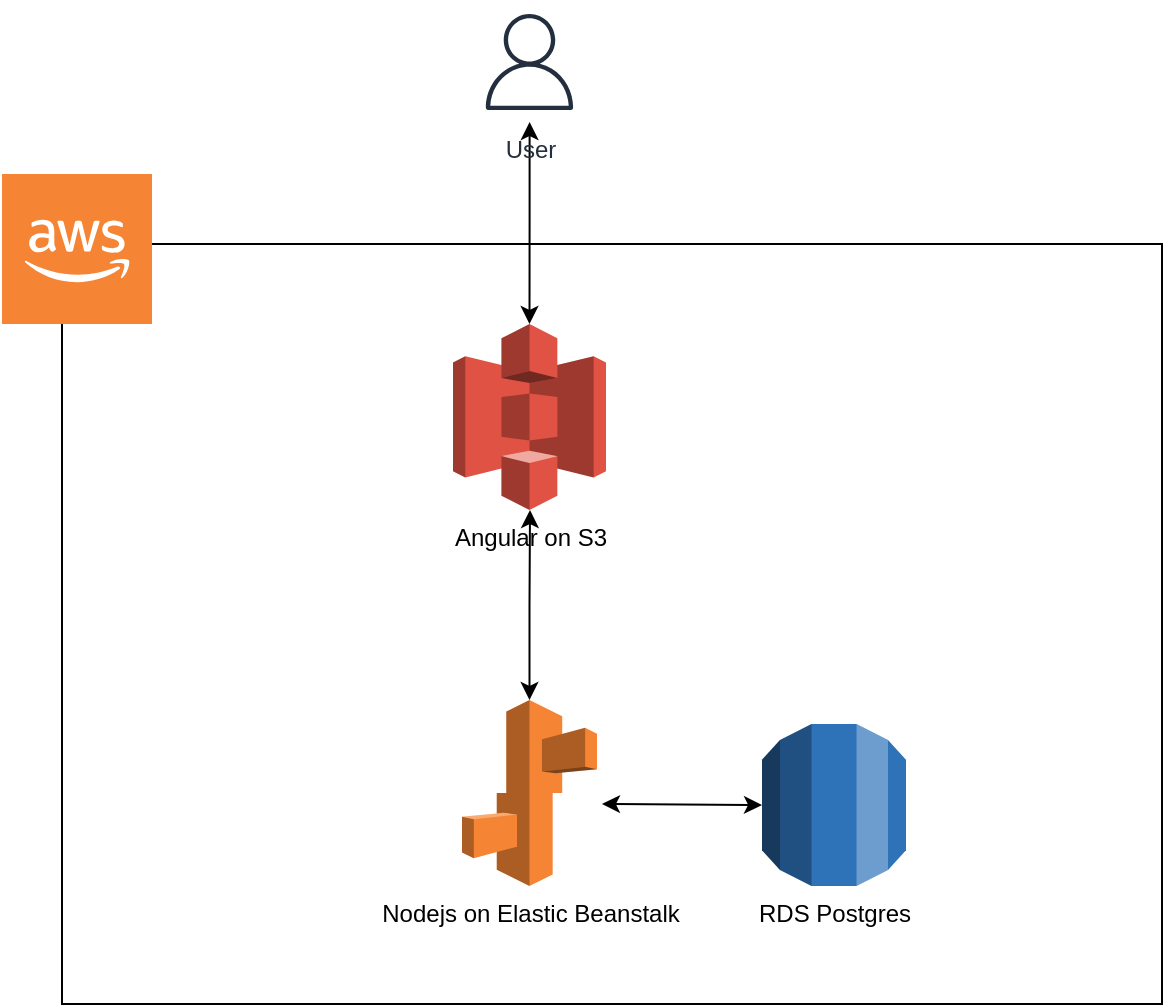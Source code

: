 <mxfile version="22.0.0" type="device">
  <diagram name="Page-1" id="xTxcdvkdqnFiRvybYxhy">
    <mxGraphModel dx="1098" dy="820" grid="1" gridSize="10" guides="1" tooltips="1" connect="1" arrows="1" fold="1" page="1" pageScale="1" pageWidth="850" pageHeight="1100" math="0" shadow="0">
      <root>
        <mxCell id="0" />
        <mxCell id="1" parent="0" />
        <mxCell id="TLWEopVgI82JeDsdz9n4-5" value="" style="rounded=0;whiteSpace=wrap;html=1;container=1;movable=0;resizable=0;rotatable=0;deletable=0;editable=0;locked=1;connectable=0;" vertex="1" parent="1">
          <mxGeometry x="120" y="250" width="550" height="380" as="geometry" />
        </mxCell>
        <mxCell id="TLWEopVgI82JeDsdz9n4-1" value="RDS Postgres" style="outlineConnect=0;dashed=0;verticalLabelPosition=bottom;verticalAlign=top;align=center;html=1;shape=mxgraph.aws3.rds;fillColor=#2E73B8;gradientColor=none;" vertex="1" parent="1">
          <mxGeometry x="470" y="490" width="72" height="81" as="geometry" />
        </mxCell>
        <mxCell id="TLWEopVgI82JeDsdz9n4-2" value="Nodejs on Elastic Beanstalk" style="outlineConnect=0;dashed=0;verticalLabelPosition=bottom;verticalAlign=top;align=center;html=1;shape=mxgraph.aws3.elastic_beanstalk;fillColor=#F58534;gradientColor=none;" vertex="1" parent="1">
          <mxGeometry x="320" y="478" width="67.5" height="93" as="geometry" />
        </mxCell>
        <mxCell id="TLWEopVgI82JeDsdz9n4-6" style="edgeStyle=orthogonalEdgeStyle;rounded=0;orthogonalLoop=1;jettySize=auto;html=1;endArrow=classic;endFill=1;startArrow=classic;startFill=1;snapToPoint=1;entryX=0.5;entryY=0;entryDx=0;entryDy=0;entryPerimeter=0;" edge="1" parent="1" source="TLWEopVgI82JeDsdz9n4-3" target="TLWEopVgI82JeDsdz9n4-2">
          <mxGeometry relative="1" as="geometry">
            <mxPoint x="350" y="420" as="sourcePoint" />
            <mxPoint x="354" y="460" as="targetPoint" />
          </mxGeometry>
        </mxCell>
        <mxCell id="TLWEopVgI82JeDsdz9n4-3" value="Angular on S3" style="outlineConnect=0;dashed=0;verticalLabelPosition=bottom;verticalAlign=top;align=center;html=1;shape=mxgraph.aws3.s3;fillColor=#E05243;gradientColor=none;" vertex="1" parent="1">
          <mxGeometry x="315.5" y="290" width="76.5" height="93" as="geometry" />
        </mxCell>
        <mxCell id="TLWEopVgI82JeDsdz9n4-4" value="" style="outlineConnect=0;dashed=0;verticalLabelPosition=bottom;verticalAlign=top;align=center;html=1;shape=mxgraph.aws3.cloud_2;fillColor=#F58534;gradientColor=none;" vertex="1" parent="1">
          <mxGeometry x="90" y="215" width="75" height="75" as="geometry" />
        </mxCell>
        <mxCell id="TLWEopVgI82JeDsdz9n4-8" style="edgeStyle=orthogonalEdgeStyle;rounded=0;orthogonalLoop=1;jettySize=auto;html=1;entryX=0;entryY=0.5;entryDx=0;entryDy=0;entryPerimeter=0;startArrow=classic;startFill=1;" edge="1" parent="1" target="TLWEopVgI82JeDsdz9n4-1">
          <mxGeometry relative="1" as="geometry">
            <mxPoint x="390" y="530" as="sourcePoint" />
          </mxGeometry>
        </mxCell>
        <mxCell id="TLWEopVgI82JeDsdz9n4-10" style="edgeStyle=orthogonalEdgeStyle;rounded=0;orthogonalLoop=1;jettySize=auto;html=1;startArrow=classic;startFill=1;" edge="1" parent="1" source="TLWEopVgI82JeDsdz9n4-9" target="TLWEopVgI82JeDsdz9n4-3">
          <mxGeometry relative="1" as="geometry" />
        </mxCell>
        <mxCell id="TLWEopVgI82JeDsdz9n4-9" value="User" style="sketch=0;outlineConnect=0;fontColor=#232F3E;gradientColor=none;strokeColor=#232F3E;fillColor=#ffffff;dashed=0;verticalLabelPosition=bottom;verticalAlign=top;align=center;html=1;fontSize=12;fontStyle=0;aspect=fixed;shape=mxgraph.aws4.resourceIcon;resIcon=mxgraph.aws4.user;" vertex="1" parent="1">
          <mxGeometry x="323.75" y="129" width="60" height="60" as="geometry" />
        </mxCell>
      </root>
    </mxGraphModel>
  </diagram>
</mxfile>
